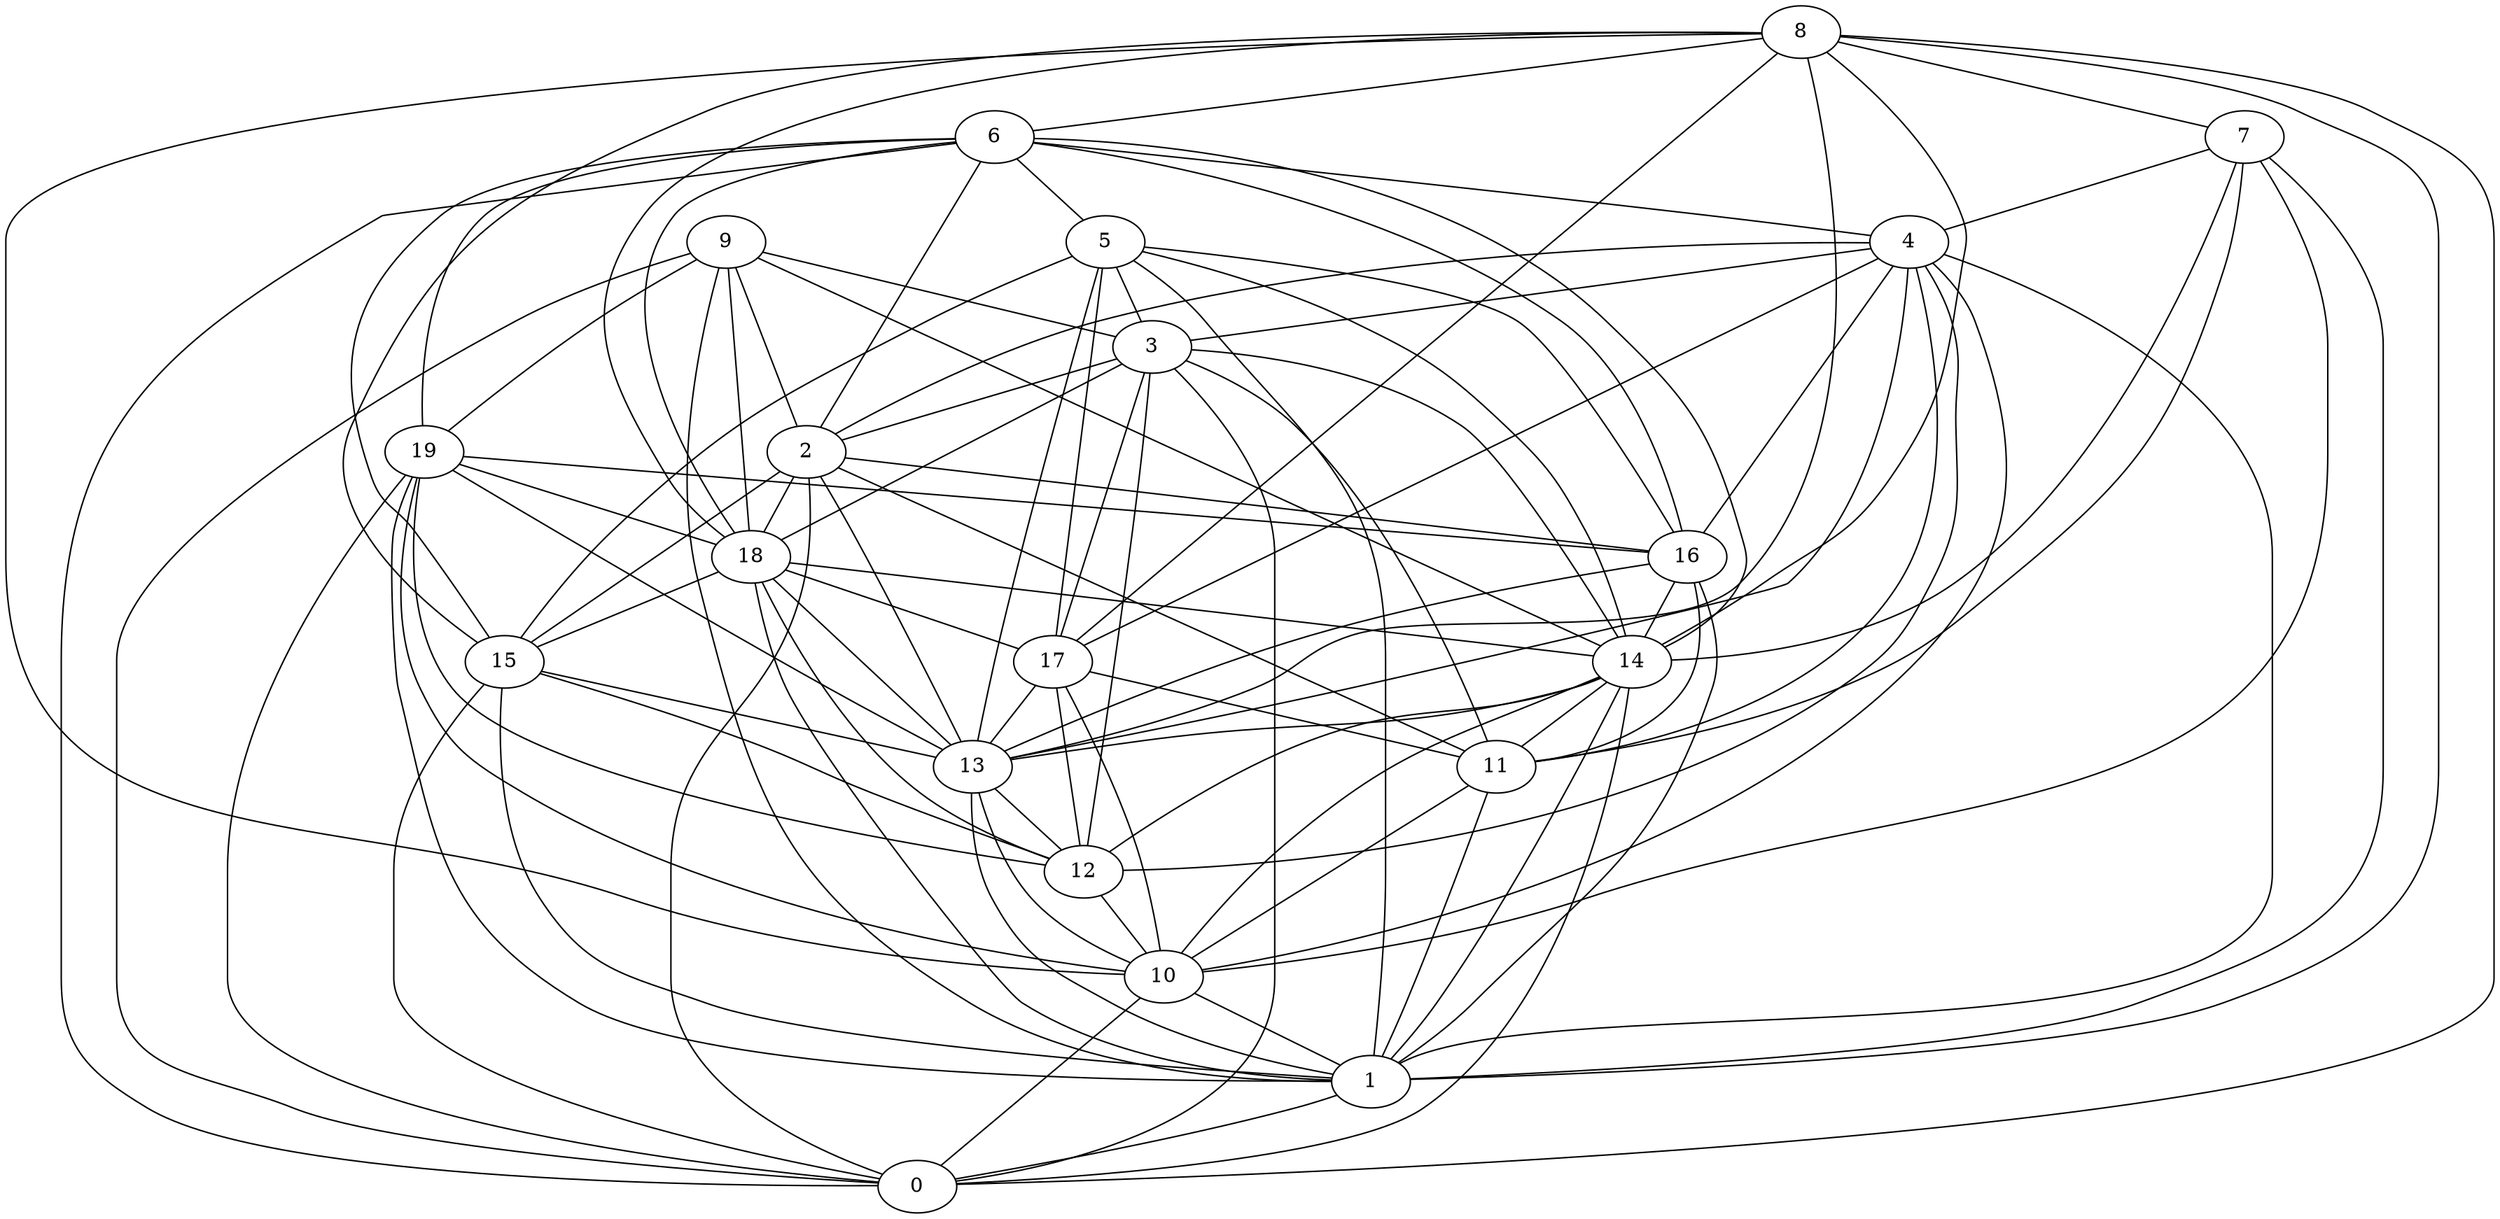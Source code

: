 digraph GG_graph {

subgraph G_graph {
edge [color = black]
"4" -> "17" [dir = none]
"4" -> "2" [dir = none]
"4" -> "16" [dir = none]
"4" -> "13" [dir = none]
"4" -> "11" [dir = none]
"4" -> "3" [dir = none]
"12" -> "10" [dir = none]
"10" -> "0" [dir = none]
"3" -> "17" [dir = none]
"3" -> "2" [dir = none]
"16" -> "11" [dir = none]
"16" -> "14" [dir = none]
"16" -> "1" [dir = none]
"16" -> "13" [dir = none]
"14" -> "11" [dir = none]
"14" -> "0" [dir = none]
"13" -> "12" [dir = none]
"15" -> "13" [dir = none]
"15" -> "1" [dir = none]
"8" -> "6" [dir = none]
"8" -> "17" [dir = none]
"8" -> "1" [dir = none]
"8" -> "14" [dir = none]
"8" -> "7" [dir = none]
"8" -> "13" [dir = none]
"8" -> "15" [dir = none]
"8" -> "10" [dir = none]
"5" -> "16" [dir = none]
"5" -> "17" [dir = none]
"11" -> "10" [dir = none]
"18" -> "1" [dir = none]
"18" -> "17" [dir = none]
"18" -> "12" [dir = none]
"7" -> "14" [dir = none]
"7" -> "4" [dir = none]
"17" -> "10" [dir = none]
"17" -> "12" [dir = none]
"1" -> "0" [dir = none]
"9" -> "3" [dir = none]
"9" -> "18" [dir = none]
"9" -> "1" [dir = none]
"9" -> "19" [dir = none]
"9" -> "2" [dir = none]
"6" -> "5" [dir = none]
"6" -> "18" [dir = none]
"6" -> "2" [dir = none]
"6" -> "16" [dir = none]
"6" -> "15" [dir = none]
"19" -> "12" [dir = none]
"19" -> "10" [dir = none]
"19" -> "0" [dir = none]
"19" -> "16" [dir = none]
"2" -> "18" [dir = none]
"2" -> "15" [dir = none]
"2" -> "13" [dir = none]
"2" -> "11" [dir = none]
"2" -> "16" [dir = none]
"6" -> "4" [dir = none]
"8" -> "18" [dir = none]
"9" -> "14" [dir = none]
"6" -> "14" [dir = none]
"19" -> "13" [dir = none]
"5" -> "1" [dir = none]
"3" -> "11" [dir = none]
"14" -> "1" [dir = none]
"3" -> "14" [dir = none]
"4" -> "10" [dir = none]
"6" -> "19" [dir = none]
"18" -> "14" [dir = none]
"13" -> "1" [dir = none]
"8" -> "0" [dir = none]
"3" -> "0" [dir = none]
"19" -> "1" [dir = none]
"11" -> "1" [dir = none]
"13" -> "10" [dir = none]
"17" -> "13" [dir = none]
"17" -> "11" [dir = none]
"7" -> "1" [dir = none]
"5" -> "15" [dir = none]
"15" -> "12" [dir = none]
"9" -> "0" [dir = none]
"19" -> "18" [dir = none]
"18" -> "13" [dir = none]
"14" -> "12" [dir = none]
"15" -> "0" [dir = none]
"3" -> "12" [dir = none]
"5" -> "3" [dir = none]
"5" -> "14" [dir = none]
"14" -> "13" [dir = none]
"4" -> "12" [dir = none]
"7" -> "11" [dir = none]
"5" -> "13" [dir = none]
"7" -> "10" [dir = none]
"10" -> "1" [dir = none]
"6" -> "0" [dir = none]
"14" -> "10" [dir = none]
"18" -> "15" [dir = none]
"4" -> "1" [dir = none]
"3" -> "18" [dir = none]
"2" -> "0" [dir = none]
}

}
